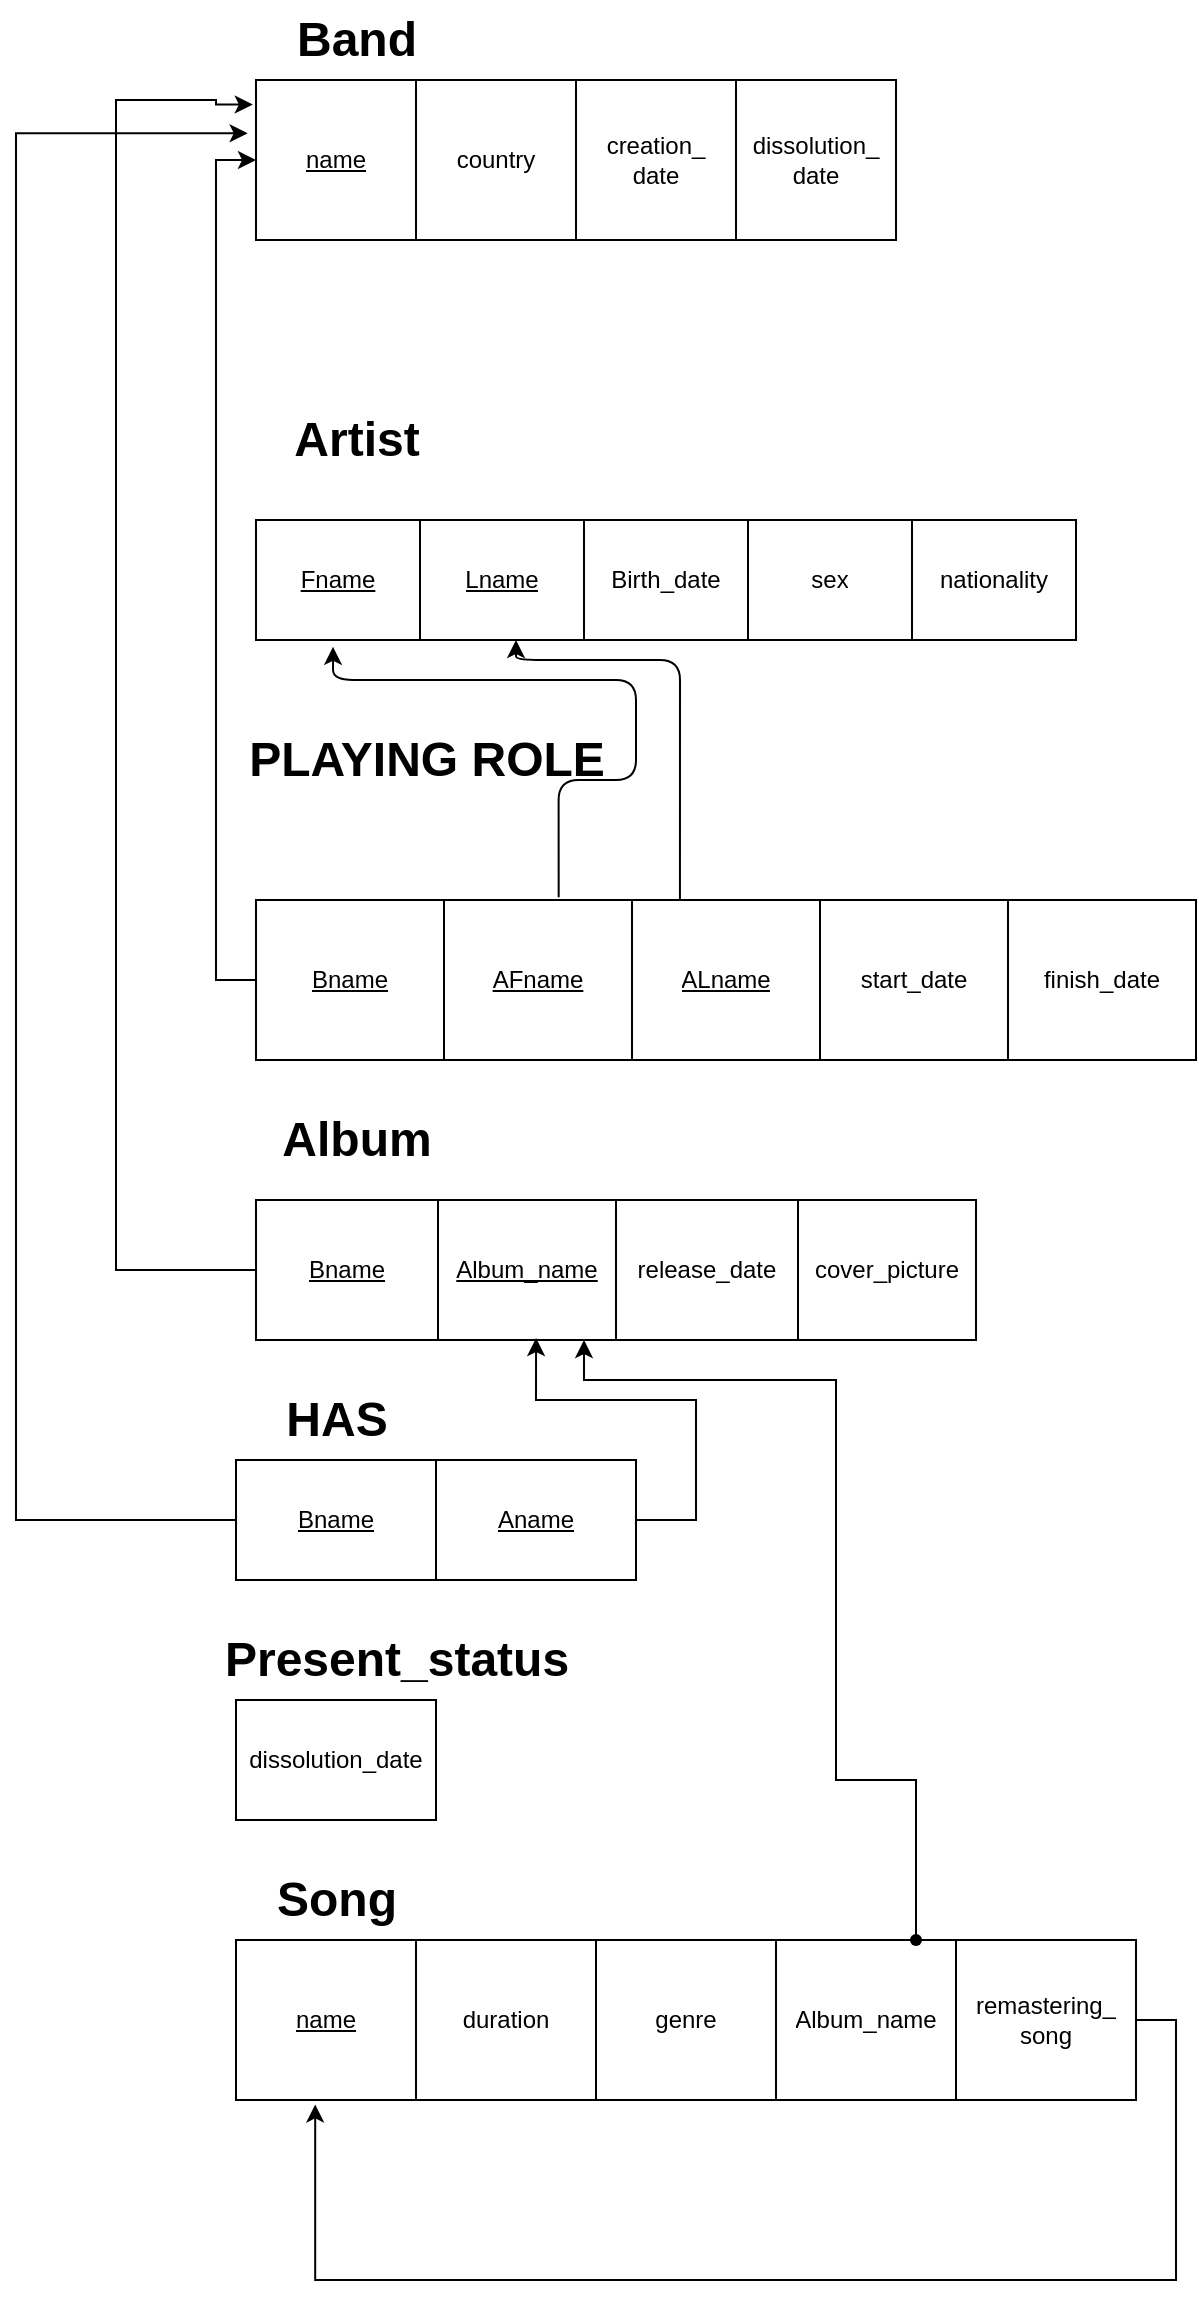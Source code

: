 <mxfile version="14.6.3" type="github">
  <diagram name="Page-1" id="e7010aeb-78dc-98c9-4316-6516fd28bfe3">
    <mxGraphModel dx="1038" dy="580" grid="1" gridSize="10" guides="1" tooltips="1" connect="1" arrows="1" fold="1" page="1" pageScale="1.5" pageWidth="1169" pageHeight="826" background="#ffffff" math="0" shadow="0">
      <root>
        <mxCell id="0" style=";html=1;" />
        <mxCell id="1" style=";html=1;" parent="0" />
        <mxCell id="0AfhaiGvRMVgeVekRw-L-74" value="" style="shape=table;html=1;whiteSpace=wrap;startSize=0;container=1;collapsible=0;childLayout=tableLayout;" vertex="1" parent="1">
          <mxGeometry x="730" y="70" width="320" height="80" as="geometry" />
        </mxCell>
        <mxCell id="0AfhaiGvRMVgeVekRw-L-75" value="" style="shape=partialRectangle;html=1;whiteSpace=wrap;collapsible=0;dropTarget=0;pointerEvents=0;fillColor=none;top=0;left=0;bottom=0;right=0;points=[[0,0.5],[1,0.5]];portConstraint=eastwest;" vertex="1" parent="0AfhaiGvRMVgeVekRw-L-74">
          <mxGeometry width="320" height="80" as="geometry" />
        </mxCell>
        <mxCell id="0AfhaiGvRMVgeVekRw-L-76" value="&lt;u&gt;name&lt;/u&gt;" style="shape=partialRectangle;html=1;whiteSpace=wrap;connectable=0;overflow=hidden;fillColor=none;top=0;left=0;bottom=0;right=0;" vertex="1" parent="0AfhaiGvRMVgeVekRw-L-75">
          <mxGeometry width="80" height="80" as="geometry" />
        </mxCell>
        <mxCell id="0AfhaiGvRMVgeVekRw-L-77" value="country" style="shape=partialRectangle;html=1;whiteSpace=wrap;connectable=0;overflow=hidden;fillColor=none;top=0;left=0;bottom=0;right=0;" vertex="1" parent="0AfhaiGvRMVgeVekRw-L-75">
          <mxGeometry x="80" width="80" height="80" as="geometry" />
        </mxCell>
        <mxCell id="0AfhaiGvRMVgeVekRw-L-78" value="creation_&lt;br&gt;date" style="shape=partialRectangle;html=1;whiteSpace=wrap;connectable=0;overflow=hidden;fillColor=none;top=0;left=0;bottom=0;right=0;" vertex="1" parent="0AfhaiGvRMVgeVekRw-L-75">
          <mxGeometry x="160" width="80" height="80" as="geometry" />
        </mxCell>
        <mxCell id="0AfhaiGvRMVgeVekRw-L-79" value="dissolution_&lt;br&gt;date" style="shape=partialRectangle;html=1;whiteSpace=wrap;connectable=0;overflow=hidden;fillColor=none;top=0;left=0;bottom=0;right=0;" vertex="1" parent="0AfhaiGvRMVgeVekRw-L-75">
          <mxGeometry x="240" width="80" height="80" as="geometry" />
        </mxCell>
        <mxCell id="0AfhaiGvRMVgeVekRw-L-80" value="Band" style="text;strokeColor=none;fillColor=none;html=1;fontSize=24;fontStyle=1;verticalAlign=middle;align=center;" vertex="1" parent="1">
          <mxGeometry x="730" y="30" width="100" height="40" as="geometry" />
        </mxCell>
        <mxCell id="0AfhaiGvRMVgeVekRw-L-81" value="" style="shape=table;html=1;whiteSpace=wrap;startSize=0;container=1;collapsible=0;childLayout=tableLayout;" vertex="1" parent="1">
          <mxGeometry x="730" y="290" width="410" height="60" as="geometry" />
        </mxCell>
        <mxCell id="0AfhaiGvRMVgeVekRw-L-82" value="" style="shape=partialRectangle;html=1;whiteSpace=wrap;collapsible=0;dropTarget=0;pointerEvents=0;fillColor=none;top=0;left=0;bottom=0;right=0;points=[[0,0.5],[1,0.5]];portConstraint=eastwest;" vertex="1" parent="0AfhaiGvRMVgeVekRw-L-81">
          <mxGeometry width="410" height="60" as="geometry" />
        </mxCell>
        <mxCell id="0AfhaiGvRMVgeVekRw-L-83" value="&lt;u&gt;Fname&lt;/u&gt;" style="shape=partialRectangle;html=1;whiteSpace=wrap;connectable=0;overflow=hidden;fillColor=none;top=0;left=0;bottom=0;right=0;" vertex="1" parent="0AfhaiGvRMVgeVekRw-L-82">
          <mxGeometry width="82" height="60" as="geometry" />
        </mxCell>
        <mxCell id="0AfhaiGvRMVgeVekRw-L-84" value="&lt;u&gt;Lname&lt;/u&gt;" style="shape=partialRectangle;html=1;whiteSpace=wrap;connectable=0;overflow=hidden;fillColor=none;top=0;left=0;bottom=0;right=0;" vertex="1" parent="0AfhaiGvRMVgeVekRw-L-82">
          <mxGeometry x="82" width="82" height="60" as="geometry" />
        </mxCell>
        <mxCell id="0AfhaiGvRMVgeVekRw-L-85" value="Birth_date" style="shape=partialRectangle;html=1;whiteSpace=wrap;connectable=0;overflow=hidden;fillColor=none;top=0;left=0;bottom=0;right=0;" vertex="1" parent="0AfhaiGvRMVgeVekRw-L-82">
          <mxGeometry x="164" width="82" height="60" as="geometry" />
        </mxCell>
        <mxCell id="0AfhaiGvRMVgeVekRw-L-86" value="sex" style="shape=partialRectangle;html=1;whiteSpace=wrap;connectable=0;overflow=hidden;fillColor=none;top=0;left=0;bottom=0;right=0;" vertex="1" parent="0AfhaiGvRMVgeVekRw-L-82">
          <mxGeometry x="246" width="82" height="60" as="geometry" />
        </mxCell>
        <mxCell id="0AfhaiGvRMVgeVekRw-L-87" value="nationality" style="shape=partialRectangle;html=1;whiteSpace=wrap;connectable=0;overflow=hidden;fillColor=none;top=0;left=0;bottom=0;right=0;" vertex="1" parent="0AfhaiGvRMVgeVekRw-L-82">
          <mxGeometry x="328" width="82" height="60" as="geometry" />
        </mxCell>
        <mxCell id="0AfhaiGvRMVgeVekRw-L-89" value="Artist" style="text;strokeColor=none;fillColor=none;html=1;fontSize=24;fontStyle=1;verticalAlign=middle;align=center;" vertex="1" parent="1">
          <mxGeometry x="730" y="230" width="100" height="40" as="geometry" />
        </mxCell>
        <mxCell id="0AfhaiGvRMVgeVekRw-L-97" value="" style="shape=table;html=1;whiteSpace=wrap;startSize=0;container=1;collapsible=0;childLayout=tableLayout;" vertex="1" parent="1">
          <mxGeometry x="730" y="480" width="470" height="80" as="geometry" />
        </mxCell>
        <mxCell id="0AfhaiGvRMVgeVekRw-L-98" value="" style="shape=partialRectangle;html=1;whiteSpace=wrap;collapsible=0;dropTarget=0;pointerEvents=0;fillColor=none;top=0;left=0;bottom=0;right=0;points=[[0,0.5],[1,0.5]];portConstraint=eastwest;" vertex="1" parent="0AfhaiGvRMVgeVekRw-L-97">
          <mxGeometry width="470" height="80" as="geometry" />
        </mxCell>
        <mxCell id="0AfhaiGvRMVgeVekRw-L-99" value="&lt;u&gt;Bname&lt;/u&gt;" style="shape=partialRectangle;html=1;whiteSpace=wrap;connectable=0;overflow=hidden;fillColor=none;top=0;left=0;bottom=0;right=0;" vertex="1" parent="0AfhaiGvRMVgeVekRw-L-98">
          <mxGeometry width="94" height="80" as="geometry" />
        </mxCell>
        <mxCell id="0AfhaiGvRMVgeVekRw-L-100" value="&lt;u&gt;AFname&lt;/u&gt;" style="shape=partialRectangle;html=1;whiteSpace=wrap;connectable=0;overflow=hidden;fillColor=none;top=0;left=0;bottom=0;right=0;" vertex="1" parent="0AfhaiGvRMVgeVekRw-L-98">
          <mxGeometry x="94" width="94" height="80" as="geometry" />
        </mxCell>
        <mxCell id="0AfhaiGvRMVgeVekRw-L-101" value="&lt;u&gt;ALname&lt;/u&gt;" style="shape=partialRectangle;html=1;whiteSpace=wrap;connectable=0;overflow=hidden;fillColor=none;top=0;left=0;bottom=0;right=0;" vertex="1" parent="0AfhaiGvRMVgeVekRw-L-98">
          <mxGeometry x="188" width="94" height="80" as="geometry" />
        </mxCell>
        <mxCell id="0AfhaiGvRMVgeVekRw-L-102" value="start_date" style="shape=partialRectangle;html=1;whiteSpace=wrap;connectable=0;overflow=hidden;fillColor=none;top=0;left=0;bottom=0;right=0;" vertex="1" parent="0AfhaiGvRMVgeVekRw-L-98">
          <mxGeometry x="282" width="94" height="80" as="geometry" />
        </mxCell>
        <mxCell id="0AfhaiGvRMVgeVekRw-L-103" value="finish_date" style="shape=partialRectangle;html=1;whiteSpace=wrap;connectable=0;overflow=hidden;fillColor=none;top=0;left=0;bottom=0;right=0;" vertex="1" parent="0AfhaiGvRMVgeVekRw-L-98">
          <mxGeometry x="376" width="94" height="80" as="geometry" />
        </mxCell>
        <mxCell id="0AfhaiGvRMVgeVekRw-L-104" value="PLAYING ROLE" style="text;strokeColor=none;fillColor=none;html=1;fontSize=24;fontStyle=1;verticalAlign=middle;align=center;" vertex="1" parent="1">
          <mxGeometry x="730" y="390" width="170" height="40" as="geometry" />
        </mxCell>
        <mxCell id="0AfhaiGvRMVgeVekRw-L-106" style="edgeStyle=orthogonalEdgeStyle;rounded=0;orthogonalLoop=1;jettySize=auto;html=1;exitX=0;exitY=0.5;exitDx=0;exitDy=0;entryX=0;entryY=0.5;entryDx=0;entryDy=0;" edge="1" parent="1" source="0AfhaiGvRMVgeVekRw-L-98" target="0AfhaiGvRMVgeVekRw-L-75">
          <mxGeometry relative="1" as="geometry" />
        </mxCell>
        <mxCell id="0AfhaiGvRMVgeVekRw-L-110" value="" style="edgeStyle=segmentEdgeStyle;endArrow=classic;html=1;exitX=0.322;exitY=-0.017;exitDx=0;exitDy=0;exitPerimeter=0;entryX=0.094;entryY=1.057;entryDx=0;entryDy=0;entryPerimeter=0;" edge="1" parent="1" source="0AfhaiGvRMVgeVekRw-L-98" target="0AfhaiGvRMVgeVekRw-L-82">
          <mxGeometry width="50" height="50" relative="1" as="geometry">
            <mxPoint x="882" y="429" as="sourcePoint" />
            <mxPoint x="760" y="370" as="targetPoint" />
            <Array as="points">
              <mxPoint x="881" y="420" />
              <mxPoint x="920" y="420" />
              <mxPoint x="920" y="370" />
              <mxPoint x="769" y="370" />
            </Array>
          </mxGeometry>
        </mxCell>
        <mxCell id="0AfhaiGvRMVgeVekRw-L-112" value="" style="edgeStyle=segmentEdgeStyle;endArrow=classic;html=1;exitX=0.451;exitY=0;exitDx=0;exitDy=0;exitPerimeter=0;" edge="1" parent="1" source="0AfhaiGvRMVgeVekRw-L-98" target="0AfhaiGvRMVgeVekRw-L-82">
          <mxGeometry width="50" height="50" relative="1" as="geometry">
            <mxPoint x="942" y="447" as="sourcePoint" />
            <mxPoint x="860" y="350" as="targetPoint" />
            <Array as="points">
              <mxPoint x="942" y="360" />
              <mxPoint x="860" y="360" />
            </Array>
          </mxGeometry>
        </mxCell>
        <mxCell id="0AfhaiGvRMVgeVekRw-L-113" value="" style="shape=table;html=1;whiteSpace=wrap;startSize=0;container=1;collapsible=0;childLayout=tableLayout;" vertex="1" parent="1">
          <mxGeometry x="730" y="630" width="360" height="70" as="geometry" />
        </mxCell>
        <mxCell id="0AfhaiGvRMVgeVekRw-L-114" value="" style="shape=partialRectangle;html=1;whiteSpace=wrap;collapsible=0;dropTarget=0;pointerEvents=0;fillColor=none;top=0;left=0;bottom=0;right=0;points=[[0,0.5],[1,0.5]];portConstraint=eastwest;" vertex="1" parent="0AfhaiGvRMVgeVekRw-L-113">
          <mxGeometry width="360" height="70" as="geometry" />
        </mxCell>
        <mxCell id="0AfhaiGvRMVgeVekRw-L-115" value="&lt;u&gt;Bname&lt;/u&gt;" style="shape=partialRectangle;html=1;whiteSpace=wrap;connectable=0;overflow=hidden;fillColor=none;top=0;left=0;bottom=0;right=0;" vertex="1" parent="0AfhaiGvRMVgeVekRw-L-114">
          <mxGeometry width="91" height="70" as="geometry" />
        </mxCell>
        <mxCell id="0AfhaiGvRMVgeVekRw-L-116" value="&lt;u&gt;Album_name&lt;/u&gt;" style="shape=partialRectangle;html=1;whiteSpace=wrap;connectable=0;overflow=hidden;fillColor=none;top=0;left=0;bottom=0;right=0;" vertex="1" parent="0AfhaiGvRMVgeVekRw-L-114">
          <mxGeometry x="91" width="89" height="70" as="geometry" />
        </mxCell>
        <mxCell id="0AfhaiGvRMVgeVekRw-L-117" value="release_date" style="shape=partialRectangle;html=1;whiteSpace=wrap;connectable=0;overflow=hidden;fillColor=none;top=0;left=0;bottom=0;right=0;" vertex="1" parent="0AfhaiGvRMVgeVekRw-L-114">
          <mxGeometry x="180" width="91" height="70" as="geometry" />
        </mxCell>
        <mxCell id="0AfhaiGvRMVgeVekRw-L-118" value="cover_picture" style="shape=partialRectangle;html=1;whiteSpace=wrap;connectable=0;overflow=hidden;fillColor=none;top=0;left=0;bottom=0;right=0;" vertex="1" parent="0AfhaiGvRMVgeVekRw-L-114">
          <mxGeometry x="271" width="89" height="70" as="geometry" />
        </mxCell>
        <mxCell id="0AfhaiGvRMVgeVekRw-L-119" value="Album" style="text;strokeColor=none;fillColor=none;html=1;fontSize=24;fontStyle=1;verticalAlign=middle;align=center;" vertex="1" parent="1">
          <mxGeometry x="730" y="580" width="100" height="40" as="geometry" />
        </mxCell>
        <mxCell id="0AfhaiGvRMVgeVekRw-L-125" style="edgeStyle=orthogonalEdgeStyle;rounded=0;orthogonalLoop=1;jettySize=auto;html=1;entryX=-0.005;entryY=0.153;entryDx=0;entryDy=0;entryPerimeter=0;" edge="1" parent="1" source="0AfhaiGvRMVgeVekRw-L-114" target="0AfhaiGvRMVgeVekRw-L-75">
          <mxGeometry relative="1" as="geometry">
            <mxPoint x="670" y="80" as="targetPoint" />
            <Array as="points">
              <mxPoint x="660" y="665" />
              <mxPoint x="660" y="80" />
              <mxPoint x="710" y="80" />
              <mxPoint x="710" y="82" />
            </Array>
          </mxGeometry>
        </mxCell>
        <mxCell id="0AfhaiGvRMVgeVekRw-L-130" style="edgeStyle=orthogonalEdgeStyle;rounded=0;orthogonalLoop=1;jettySize=auto;html=1;entryX=0.389;entryY=0.986;entryDx=0;entryDy=0;entryPerimeter=0;" edge="1" parent="1" source="0AfhaiGvRMVgeVekRw-L-126" target="0AfhaiGvRMVgeVekRw-L-114">
          <mxGeometry relative="1" as="geometry">
            <mxPoint x="870" y="720" as="targetPoint" />
            <Array as="points">
              <mxPoint x="950" y="790" />
              <mxPoint x="950" y="730" />
              <mxPoint x="870" y="730" />
            </Array>
          </mxGeometry>
        </mxCell>
        <mxCell id="0AfhaiGvRMVgeVekRw-L-126" value="" style="shape=table;html=1;whiteSpace=wrap;startSize=0;container=1;collapsible=0;childLayout=tableLayout;" vertex="1" parent="1">
          <mxGeometry x="720" y="760" width="200" height="60" as="geometry" />
        </mxCell>
        <mxCell id="0AfhaiGvRMVgeVekRw-L-127" value="" style="shape=partialRectangle;html=1;whiteSpace=wrap;collapsible=0;dropTarget=0;pointerEvents=0;fillColor=none;top=0;left=0;bottom=0;right=0;points=[[0,0.5],[1,0.5]];portConstraint=eastwest;" vertex="1" parent="0AfhaiGvRMVgeVekRw-L-126">
          <mxGeometry width="200" height="60" as="geometry" />
        </mxCell>
        <mxCell id="0AfhaiGvRMVgeVekRw-L-128" value="&lt;u&gt;Bname&lt;/u&gt;" style="shape=partialRectangle;html=1;whiteSpace=wrap;connectable=0;overflow=hidden;fillColor=none;top=0;left=0;bottom=0;right=0;" vertex="1" parent="0AfhaiGvRMVgeVekRw-L-127">
          <mxGeometry width="100" height="60" as="geometry" />
        </mxCell>
        <mxCell id="0AfhaiGvRMVgeVekRw-L-129" value="&lt;u&gt;Aname&lt;/u&gt;" style="shape=partialRectangle;html=1;whiteSpace=wrap;connectable=0;overflow=hidden;fillColor=none;top=0;left=0;bottom=0;right=0;" vertex="1" parent="0AfhaiGvRMVgeVekRw-L-127">
          <mxGeometry x="100" width="100" height="60" as="geometry" />
        </mxCell>
        <mxCell id="0AfhaiGvRMVgeVekRw-L-132" style="edgeStyle=orthogonalEdgeStyle;rounded=0;orthogonalLoop=1;jettySize=auto;html=1;entryX=-0.013;entryY=0.333;entryDx=0;entryDy=0;entryPerimeter=0;" edge="1" parent="1" source="0AfhaiGvRMVgeVekRw-L-127" target="0AfhaiGvRMVgeVekRw-L-75">
          <mxGeometry relative="1" as="geometry">
            <mxPoint x="630" y="100" as="targetPoint" />
            <Array as="points">
              <mxPoint x="610" y="790" />
              <mxPoint x="610" y="97" />
            </Array>
          </mxGeometry>
        </mxCell>
        <mxCell id="0AfhaiGvRMVgeVekRw-L-133" value="HAS" style="text;strokeColor=none;fillColor=none;html=1;fontSize=24;fontStyle=1;verticalAlign=middle;align=center;" vertex="1" parent="1">
          <mxGeometry x="720" y="720" width="100" height="40" as="geometry" />
        </mxCell>
        <mxCell id="0AfhaiGvRMVgeVekRw-L-134" value="" style="shape=table;html=1;whiteSpace=wrap;startSize=0;container=1;collapsible=0;childLayout=tableLayout;" vertex="1" parent="1">
          <mxGeometry x="720" y="880" width="100" height="60" as="geometry" />
        </mxCell>
        <mxCell id="0AfhaiGvRMVgeVekRw-L-135" value="" style="shape=partialRectangle;html=1;whiteSpace=wrap;collapsible=0;dropTarget=0;pointerEvents=0;fillColor=none;top=0;left=0;bottom=0;right=0;points=[[0,0.5],[1,0.5]];portConstraint=eastwest;" vertex="1" parent="0AfhaiGvRMVgeVekRw-L-134">
          <mxGeometry width="100" height="60" as="geometry" />
        </mxCell>
        <mxCell id="0AfhaiGvRMVgeVekRw-L-136" value="dissolution_date" style="shape=partialRectangle;html=1;whiteSpace=wrap;connectable=0;overflow=hidden;fillColor=none;top=0;left=0;bottom=0;right=0;" vertex="1" parent="0AfhaiGvRMVgeVekRw-L-135">
          <mxGeometry width="100" height="60" as="geometry" />
        </mxCell>
        <mxCell id="0AfhaiGvRMVgeVekRw-L-137" value="Present_status" style="text;strokeColor=none;fillColor=none;html=1;fontSize=24;fontStyle=1;verticalAlign=middle;align=center;" vertex="1" parent="1">
          <mxGeometry x="720" y="840" width="160" height="40" as="geometry" />
        </mxCell>
        <mxCell id="0AfhaiGvRMVgeVekRw-L-138" value="" style="shape=table;html=1;whiteSpace=wrap;startSize=0;container=1;collapsible=0;childLayout=tableLayout;" vertex="1" parent="1">
          <mxGeometry x="720" y="1000" width="450" height="80" as="geometry" />
        </mxCell>
        <mxCell id="0AfhaiGvRMVgeVekRw-L-139" value="" style="shape=partialRectangle;html=1;whiteSpace=wrap;collapsible=0;dropTarget=0;pointerEvents=0;fillColor=none;top=0;left=0;bottom=0;right=0;points=[[0,0.5],[1,0.5]];portConstraint=eastwest;" vertex="1" parent="0AfhaiGvRMVgeVekRw-L-138">
          <mxGeometry width="450" height="80" as="geometry" />
        </mxCell>
        <mxCell id="0AfhaiGvRMVgeVekRw-L-140" value="&lt;u&gt;name&lt;/u&gt;" style="shape=partialRectangle;html=1;whiteSpace=wrap;connectable=0;overflow=hidden;fillColor=none;top=0;left=0;bottom=0;right=0;" vertex="1" parent="0AfhaiGvRMVgeVekRw-L-139">
          <mxGeometry width="90" height="80" as="geometry" />
        </mxCell>
        <mxCell id="0AfhaiGvRMVgeVekRw-L-141" value="duration" style="shape=partialRectangle;html=1;whiteSpace=wrap;connectable=0;overflow=hidden;fillColor=none;top=0;left=0;bottom=0;right=0;" vertex="1" parent="0AfhaiGvRMVgeVekRw-L-139">
          <mxGeometry x="90" width="90" height="80" as="geometry" />
        </mxCell>
        <mxCell id="0AfhaiGvRMVgeVekRw-L-142" value="genre" style="shape=partialRectangle;html=1;whiteSpace=wrap;connectable=0;overflow=hidden;fillColor=none;top=0;left=0;bottom=0;right=0;" vertex="1" parent="0AfhaiGvRMVgeVekRw-L-139">
          <mxGeometry x="180" width="90" height="80" as="geometry" />
        </mxCell>
        <mxCell id="0AfhaiGvRMVgeVekRw-L-143" value="Album_name" style="shape=partialRectangle;html=1;whiteSpace=wrap;connectable=0;overflow=hidden;fillColor=none;top=0;left=0;bottom=0;right=0;" vertex="1" parent="0AfhaiGvRMVgeVekRw-L-139">
          <mxGeometry x="270" width="90" height="80" as="geometry" />
        </mxCell>
        <mxCell id="0AfhaiGvRMVgeVekRw-L-144" value="remastering_&lt;br&gt;song" style="shape=partialRectangle;html=1;whiteSpace=wrap;connectable=0;overflow=hidden;fillColor=none;top=0;left=0;bottom=0;right=0;" vertex="1" parent="0AfhaiGvRMVgeVekRw-L-139">
          <mxGeometry x="360" width="90" height="80" as="geometry" />
        </mxCell>
        <mxCell id="0AfhaiGvRMVgeVekRw-L-150" style="edgeStyle=orthogonalEdgeStyle;rounded=0;orthogonalLoop=1;jettySize=auto;html=1;entryX=0.088;entryY=1.028;entryDx=0;entryDy=0;entryPerimeter=0;" edge="1" parent="0AfhaiGvRMVgeVekRw-L-138" source="0AfhaiGvRMVgeVekRw-L-139" target="0AfhaiGvRMVgeVekRw-L-139">
          <mxGeometry relative="1" as="geometry">
            <mxPoint x="40" y="130" as="targetPoint" />
            <Array as="points">
              <mxPoint x="470" y="40" />
              <mxPoint x="470" y="170" />
              <mxPoint x="40" y="170" />
            </Array>
          </mxGeometry>
        </mxCell>
        <mxCell id="0AfhaiGvRMVgeVekRw-L-145" value="Song" style="text;strokeColor=none;fillColor=none;html=1;fontSize=24;fontStyle=1;verticalAlign=middle;align=center;" vertex="1" parent="1">
          <mxGeometry x="720" y="960" width="100" height="40" as="geometry" />
        </mxCell>
        <mxCell id="0AfhaiGvRMVgeVekRw-L-152" style="edgeStyle=orthogonalEdgeStyle;rounded=0;orthogonalLoop=1;jettySize=auto;html=1;" edge="1" parent="1" source="0AfhaiGvRMVgeVekRw-L-151">
          <mxGeometry relative="1" as="geometry">
            <mxPoint x="894" y="700" as="targetPoint" />
            <Array as="points">
              <mxPoint x="1020" y="920" />
              <mxPoint x="1020" y="720" />
              <mxPoint x="894" y="720" />
            </Array>
          </mxGeometry>
        </mxCell>
        <mxCell id="0AfhaiGvRMVgeVekRw-L-151" value="" style="shape=waypoint;sketch=0;size=6;pointerEvents=1;points=[];fillColor=none;resizable=0;rotatable=0;perimeter=centerPerimeter;snapToPoint=1;" vertex="1" parent="1">
          <mxGeometry x="1040" y="980" width="40" height="40" as="geometry" />
        </mxCell>
      </root>
    </mxGraphModel>
  </diagram>
</mxfile>
